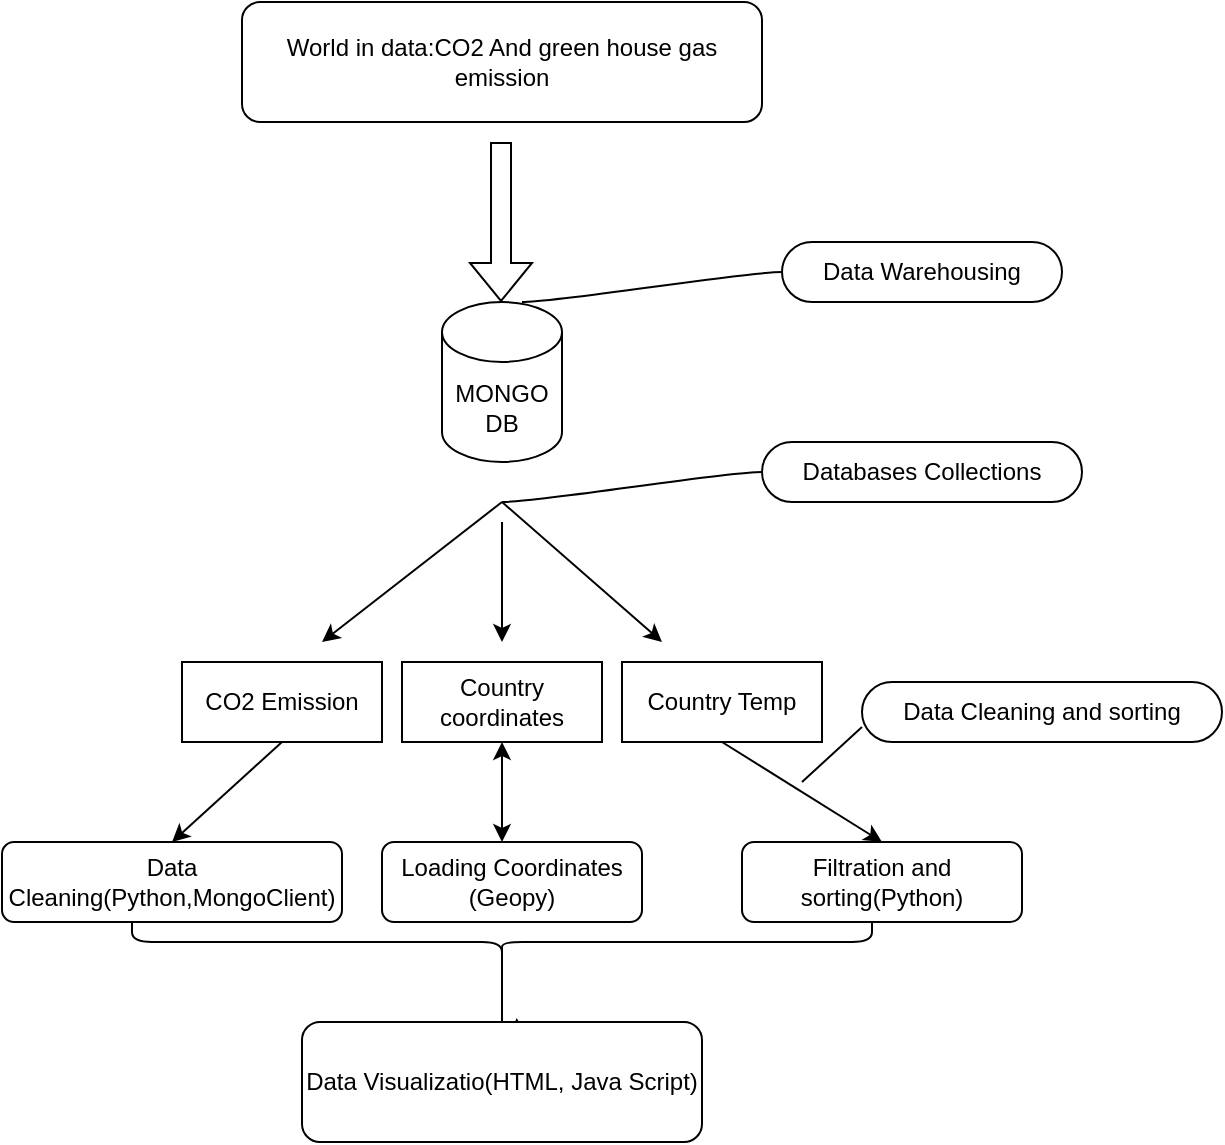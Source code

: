 <mxfile version="24.7.12">
  <diagram name="Page-1" id="jLM07rCySOCnMpsxxAlp">
    <mxGraphModel dx="794" dy="458" grid="1" gridSize="10" guides="1" tooltips="1" connect="1" arrows="1" fold="1" page="1" pageScale="1" pageWidth="850" pageHeight="1100" math="0" shadow="0">
      <root>
        <mxCell id="0" />
        <mxCell id="1" parent="0" />
        <mxCell id="3-IJRYrXf5jsPatpZwS--2" style="edgeStyle=orthogonalEdgeStyle;rounded=0;orthogonalLoop=1;jettySize=auto;html=1;exitX=0.5;exitY=1;exitDx=0;exitDy=0;" edge="1" parent="1">
          <mxGeometry relative="1" as="geometry">
            <mxPoint x="405" y="160" as="sourcePoint" />
            <mxPoint x="405" y="160" as="targetPoint" />
          </mxGeometry>
        </mxCell>
        <mxCell id="3-IJRYrXf5jsPatpZwS--3" value="World in data:CO2 And green house gas emission" style="rounded=1;whiteSpace=wrap;html=1;" vertex="1" parent="1">
          <mxGeometry x="260" width="260" height="60" as="geometry" />
        </mxCell>
        <mxCell id="3-IJRYrXf5jsPatpZwS--4" value="" style="shape=flexArrow;endArrow=classic;html=1;rounded=0;" edge="1" parent="1">
          <mxGeometry width="50" height="50" relative="1" as="geometry">
            <mxPoint x="389.5" y="70" as="sourcePoint" />
            <mxPoint x="389.5" y="150" as="targetPoint" />
          </mxGeometry>
        </mxCell>
        <mxCell id="3-IJRYrXf5jsPatpZwS--6" value="MONGO DB" style="shape=cylinder3;whiteSpace=wrap;html=1;boundedLbl=1;backgroundOutline=1;size=15;" vertex="1" parent="1">
          <mxGeometry x="360" y="150" width="60" height="80" as="geometry" />
        </mxCell>
        <mxCell id="3-IJRYrXf5jsPatpZwS--7" value="" style="endArrow=classic;html=1;rounded=0;" edge="1" parent="1">
          <mxGeometry width="50" height="50" relative="1" as="geometry">
            <mxPoint x="390" y="250" as="sourcePoint" />
            <mxPoint x="300" y="320" as="targetPoint" />
          </mxGeometry>
        </mxCell>
        <mxCell id="3-IJRYrXf5jsPatpZwS--8" value="" style="endArrow=classic;html=1;rounded=0;" edge="1" parent="1">
          <mxGeometry width="50" height="50" relative="1" as="geometry">
            <mxPoint x="390" y="250" as="sourcePoint" />
            <mxPoint x="470" y="320" as="targetPoint" />
          </mxGeometry>
        </mxCell>
        <mxCell id="3-IJRYrXf5jsPatpZwS--9" value="" style="endArrow=classic;html=1;rounded=0;" edge="1" parent="1">
          <mxGeometry width="50" height="50" relative="1" as="geometry">
            <mxPoint x="390" y="260" as="sourcePoint" />
            <mxPoint x="390" y="320" as="targetPoint" />
          </mxGeometry>
        </mxCell>
        <mxCell id="3-IJRYrXf5jsPatpZwS--10" value="Data Warehousing" style="whiteSpace=wrap;html=1;rounded=1;arcSize=50;align=center;verticalAlign=middle;strokeWidth=1;autosize=1;spacing=4;treeFolding=1;treeMoving=1;newEdgeStyle={&quot;edgeStyle&quot;:&quot;entityRelationEdgeStyle&quot;,&quot;startArrow&quot;:&quot;none&quot;,&quot;endArrow&quot;:&quot;none&quot;,&quot;segment&quot;:10,&quot;curved&quot;:1,&quot;sourcePerimeterSpacing&quot;:0,&quot;targetPerimeterSpacing&quot;:0};" vertex="1" parent="1">
          <mxGeometry x="530" y="120" width="140" height="30" as="geometry" />
        </mxCell>
        <mxCell id="3-IJRYrXf5jsPatpZwS--11" value="" style="edgeStyle=entityRelationEdgeStyle;startArrow=none;endArrow=none;segment=10;curved=1;sourcePerimeterSpacing=0;targetPerimeterSpacing=0;rounded=0;" edge="1" parent="1">
          <mxGeometry relative="1" as="geometry">
            <mxPoint x="400" y="150" as="sourcePoint" />
            <mxPoint x="530" y="135" as="targetPoint" />
          </mxGeometry>
        </mxCell>
        <mxCell id="3-IJRYrXf5jsPatpZwS--13" value="CO2 Emission" style="whiteSpace=wrap;html=1;align=center;" vertex="1" parent="1">
          <mxGeometry x="230" y="330" width="100" height="40" as="geometry" />
        </mxCell>
        <mxCell id="3-IJRYrXf5jsPatpZwS--14" value="Country coordinates" style="whiteSpace=wrap;html=1;align=center;" vertex="1" parent="1">
          <mxGeometry x="340" y="330" width="100" height="40" as="geometry" />
        </mxCell>
        <mxCell id="3-IJRYrXf5jsPatpZwS--15" value="Country Temp" style="whiteSpace=wrap;html=1;align=center;" vertex="1" parent="1">
          <mxGeometry x="450" y="330" width="100" height="40" as="geometry" />
        </mxCell>
        <mxCell id="3-IJRYrXf5jsPatpZwS--17" value="Databases Collections" style="whiteSpace=wrap;html=1;rounded=1;arcSize=50;align=center;verticalAlign=middle;strokeWidth=1;autosize=1;spacing=4;treeFolding=1;treeMoving=1;newEdgeStyle={&quot;edgeStyle&quot;:&quot;entityRelationEdgeStyle&quot;,&quot;startArrow&quot;:&quot;none&quot;,&quot;endArrow&quot;:&quot;none&quot;,&quot;segment&quot;:10,&quot;curved&quot;:1,&quot;sourcePerimeterSpacing&quot;:0,&quot;targetPerimeterSpacing&quot;:0};" vertex="1" parent="1">
          <mxGeometry x="520" y="220" width="160" height="30" as="geometry" />
        </mxCell>
        <mxCell id="3-IJRYrXf5jsPatpZwS--18" value="" style="edgeStyle=entityRelationEdgeStyle;startArrow=none;endArrow=none;segment=10;curved=1;sourcePerimeterSpacing=0;targetPerimeterSpacing=0;rounded=0;entryX=0;entryY=0.5;entryDx=0;entryDy=0;" edge="1" parent="1" target="3-IJRYrXf5jsPatpZwS--17">
          <mxGeometry relative="1" as="geometry">
            <mxPoint x="390" y="250" as="sourcePoint" />
            <mxPoint x="540" y="145" as="targetPoint" />
            <Array as="points">
              <mxPoint x="390" y="240" />
              <mxPoint x="480" y="220" />
            </Array>
          </mxGeometry>
        </mxCell>
        <mxCell id="3-IJRYrXf5jsPatpZwS--19" value="" style="endArrow=classic;html=1;rounded=0;exitX=0.5;exitY=1;exitDx=0;exitDy=0;entryX=0.5;entryY=0;entryDx=0;entryDy=0;" edge="1" parent="1" source="3-IJRYrXf5jsPatpZwS--13" target="3-IJRYrXf5jsPatpZwS--21">
          <mxGeometry width="50" height="50" relative="1" as="geometry">
            <mxPoint x="270" y="380" as="sourcePoint" />
            <mxPoint x="280" y="420" as="targetPoint" />
          </mxGeometry>
        </mxCell>
        <mxCell id="3-IJRYrXf5jsPatpZwS--21" value="Data Cleaning(Python,MongoClient)" style="rounded=1;whiteSpace=wrap;html=1;" vertex="1" parent="1">
          <mxGeometry x="140" y="420" width="170" height="40" as="geometry" />
        </mxCell>
        <mxCell id="3-IJRYrXf5jsPatpZwS--28" value="" style="endArrow=classic;startArrow=classic;html=1;rounded=0;entryX=0.5;entryY=1;entryDx=0;entryDy=0;" edge="1" parent="1" target="3-IJRYrXf5jsPatpZwS--14">
          <mxGeometry width="50" height="50" relative="1" as="geometry">
            <mxPoint x="390" y="420" as="sourcePoint" />
            <mxPoint x="340" y="340" as="targetPoint" />
          </mxGeometry>
        </mxCell>
        <mxCell id="3-IJRYrXf5jsPatpZwS--29" value="Loading Coordinates (Geopy)" style="rounded=1;whiteSpace=wrap;html=1;" vertex="1" parent="1">
          <mxGeometry x="330" y="420" width="130" height="40" as="geometry" />
        </mxCell>
        <mxCell id="3-IJRYrXf5jsPatpZwS--31" value="" style="endArrow=classic;html=1;rounded=0;entryX=0.5;entryY=0;entryDx=0;entryDy=0;" edge="1" parent="1" target="3-IJRYrXf5jsPatpZwS--32">
          <mxGeometry width="50" height="50" relative="1" as="geometry">
            <mxPoint x="500" y="370" as="sourcePoint" />
            <mxPoint x="560" y="410" as="targetPoint" />
          </mxGeometry>
        </mxCell>
        <mxCell id="3-IJRYrXf5jsPatpZwS--32" value="Filtration and sorting(Python)" style="rounded=1;whiteSpace=wrap;html=1;" vertex="1" parent="1">
          <mxGeometry x="510" y="420" width="140" height="40" as="geometry" />
        </mxCell>
        <mxCell id="3-IJRYrXf5jsPatpZwS--33" value="Data Cleaning and sorting" style="whiteSpace=wrap;html=1;rounded=1;arcSize=50;align=center;verticalAlign=middle;strokeWidth=1;autosize=1;spacing=4;treeFolding=1;treeMoving=1;newEdgeStyle={&quot;edgeStyle&quot;:&quot;entityRelationEdgeStyle&quot;,&quot;startArrow&quot;:&quot;none&quot;,&quot;endArrow&quot;:&quot;none&quot;,&quot;segment&quot;:10,&quot;curved&quot;:1,&quot;sourcePerimeterSpacing&quot;:0,&quot;targetPerimeterSpacing&quot;:0};" vertex="1" parent="1">
          <mxGeometry x="570" y="340" width="180" height="30" as="geometry" />
        </mxCell>
        <mxCell id="3-IJRYrXf5jsPatpZwS--34" value="" style="endArrow=none;html=1;rounded=0;entryX=0;entryY=0.75;entryDx=0;entryDy=0;" edge="1" parent="1" target="3-IJRYrXf5jsPatpZwS--33">
          <mxGeometry width="50" height="50" relative="1" as="geometry">
            <mxPoint x="540" y="390" as="sourcePoint" />
            <mxPoint x="410" y="250" as="targetPoint" />
          </mxGeometry>
        </mxCell>
        <mxCell id="3-IJRYrXf5jsPatpZwS--40" style="edgeStyle=orthogonalEdgeStyle;rounded=0;orthogonalLoop=1;jettySize=auto;html=1;exitX=0.1;exitY=0.5;exitDx=0;exitDy=0;exitPerimeter=0;entryX=0.537;entryY=-0.033;entryDx=0;entryDy=0;entryPerimeter=0;" edge="1" parent="1" source="3-IJRYrXf5jsPatpZwS--39" target="3-IJRYrXf5jsPatpZwS--41">
          <mxGeometry relative="1" as="geometry">
            <mxPoint x="415" y="550" as="targetPoint" />
            <Array as="points">
              <mxPoint x="390" y="515" />
              <mxPoint x="416" y="515" />
              <mxPoint x="416" y="548" />
            </Array>
          </mxGeometry>
        </mxCell>
        <mxCell id="3-IJRYrXf5jsPatpZwS--39" value="" style="shape=curlyBracket;whiteSpace=wrap;html=1;rounded=1;labelPosition=left;verticalLabelPosition=middle;align=right;verticalAlign=middle;direction=north;size=0.5;" vertex="1" parent="1">
          <mxGeometry x="205" y="460" width="370" height="20" as="geometry" />
        </mxCell>
        <mxCell id="3-IJRYrXf5jsPatpZwS--41" value="Data Visualizatio(HTML, Java Script)" style="rounded=1;whiteSpace=wrap;html=1;" vertex="1" parent="1">
          <mxGeometry x="290" y="510" width="200" height="60" as="geometry" />
        </mxCell>
      </root>
    </mxGraphModel>
  </diagram>
</mxfile>

